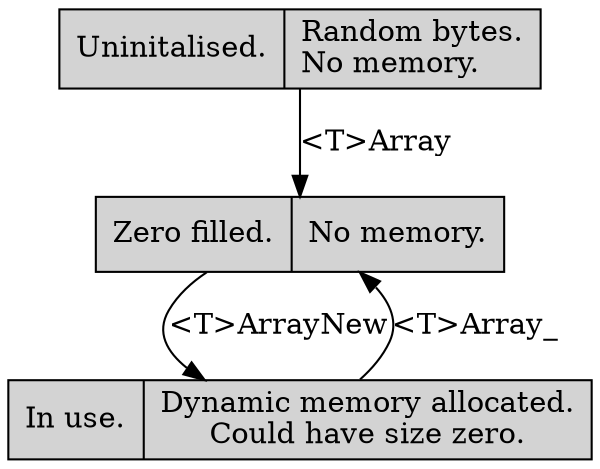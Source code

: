digraph {
	node [ shape=record, style=filled ];
	null [ label = "Uninitalised.|Random bytes.\lNo memory.\l" ];
	static [ label = "Zero filled.|No memory.\l" ];
	dynamic [ label = "In use.|Dynamic memory allocated.\nCould have size zero." ];
	null -> static [ label = "<T>Array" ];
	static -> dynamic [ label = "<T>ArrayNew\l" ];
	dynamic -> static [ label = "<T>Array_" ];
	//{ rank = same; null -> static -> dynamic [style=invis]; }
}
